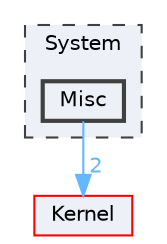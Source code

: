 digraph "Misc"
{
 // LATEX_PDF_SIZE
  bgcolor="transparent";
  edge [fontname=Helvetica,fontsize=10,labelfontname=Helvetica,labelfontsize=10];
  node [fontname=Helvetica,fontsize=10,shape=box,height=0.2,width=0.4];
  compound=true
  subgraph clusterdir_9af51e3826d4f9e80d9103b2de543e84 {
    graph [ bgcolor="#edf0f7", pencolor="grey25", label="System", fontname=Helvetica,fontsize=10 style="filled,dashed", URL="dir_9af51e3826d4f9e80d9103b2de543e84.html",tooltip=""]
  dir_b2cfaedf53cd5862b029d4eda10d075d [label="Misc", fillcolor="#edf0f7", color="grey25", style="filled,bold", URL="dir_b2cfaedf53cd5862b029d4eda10d075d.html",tooltip=""];
  }
  dir_52bed8acfaac088d5968cb2c84d7645d [label="Kernel", fillcolor="#edf0f7", color="red", style="filled", URL="dir_52bed8acfaac088d5968cb2c84d7645d.html",tooltip=""];
  dir_b2cfaedf53cd5862b029d4eda10d075d->dir_52bed8acfaac088d5968cb2c84d7645d [headlabel="2", labeldistance=1.5 headhref="dir_000040_000031.html" href="dir_000040_000031.html" color="steelblue1" fontcolor="steelblue1"];
}
